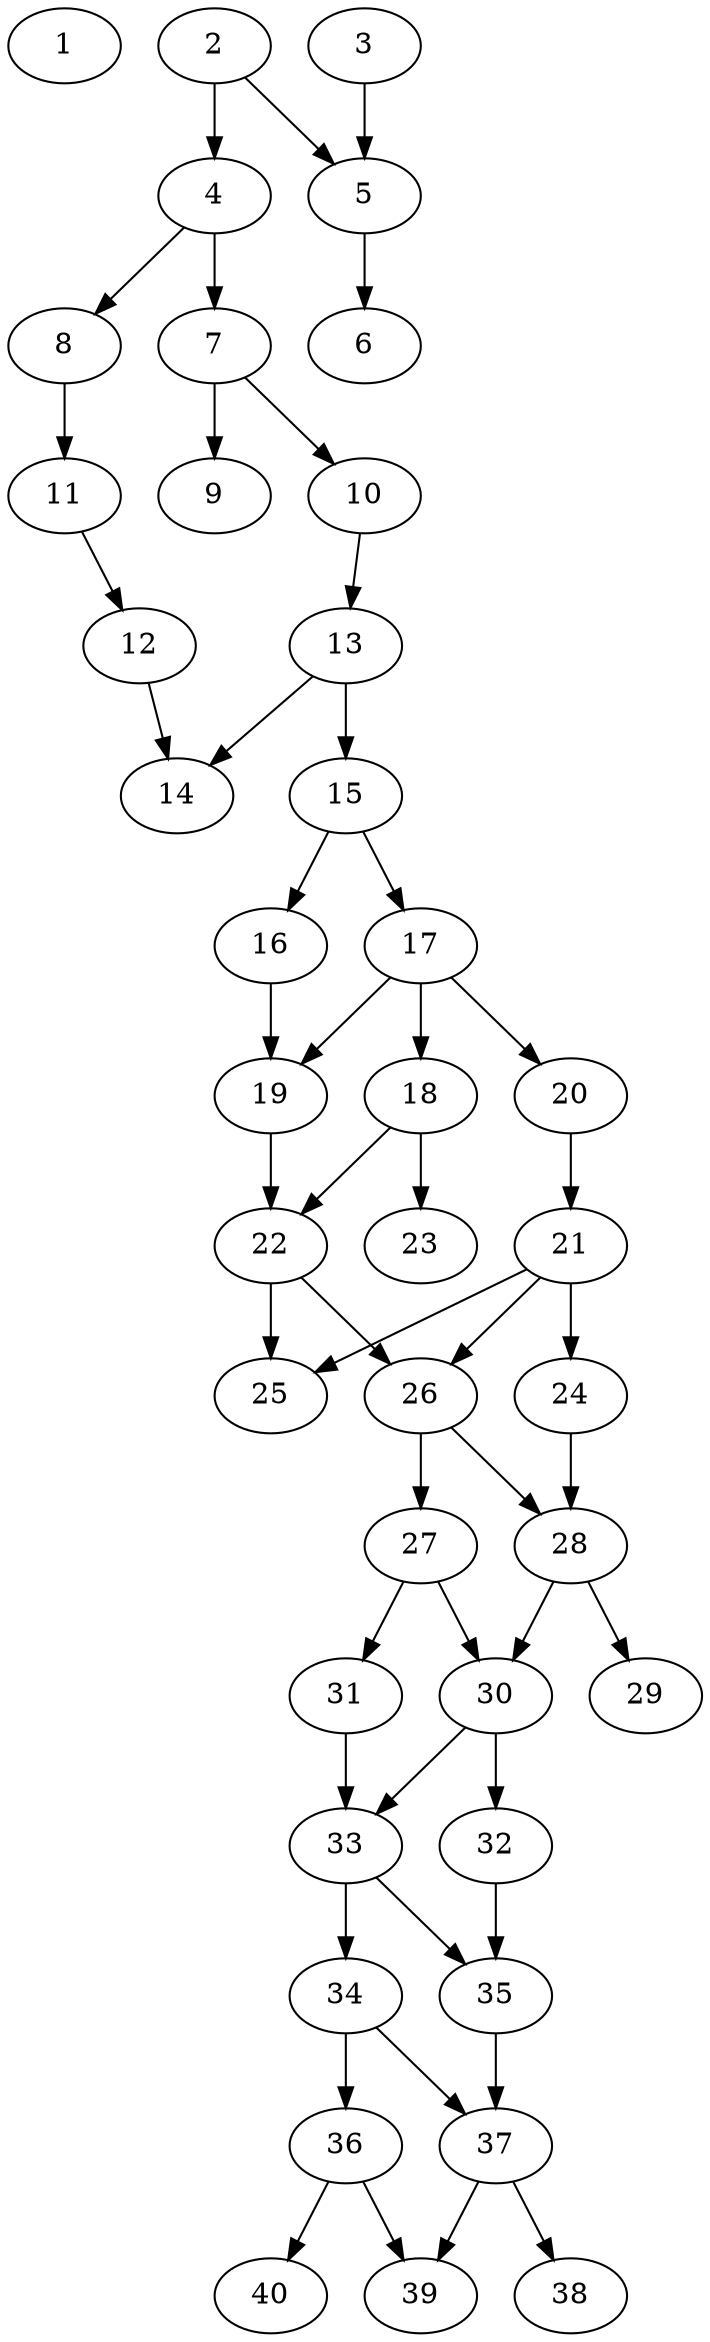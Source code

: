 // DAG automatically generated by daggen at Thu Oct  3 14:06:48 2019
// ./daggen --dot -n 40 --ccr 0.3 --fat 0.3 --regular 0.9 --density 0.6 --mindata 5242880 --maxdata 52428800 
digraph G {
  1 [size="125648213", alpha="0.07", expect_size="37694464"] 
  2 [size="145152000", alpha="0.09", expect_size="43545600"] 
  2 -> 4 [size ="43545600"]
  2 -> 5 [size ="43545600"]
  3 [size="157003093", alpha="0.01", expect_size="47100928"] 
  3 -> 5 [size ="47100928"]
  4 [size="92241920", alpha="0.15", expect_size="27672576"] 
  4 -> 7 [size ="27672576"]
  4 -> 8 [size ="27672576"]
  5 [size="116046507", alpha="0.03", expect_size="34813952"] 
  5 -> 6 [size ="34813952"]
  6 [size="53217280", alpha="0.19", expect_size="15965184"] 
  7 [size="164891307", alpha="0.20", expect_size="49467392"] 
  7 -> 9 [size ="49467392"]
  7 -> 10 [size ="49467392"]
  8 [size="59839147", alpha="0.15", expect_size="17951744"] 
  8 -> 11 [size ="17951744"]
  9 [size="20568747", alpha="0.11", expect_size="6170624"] 
  10 [size="48991573", alpha="0.20", expect_size="14697472"] 
  10 -> 13 [size ="14697472"]
  11 [size="45513387", alpha="0.03", expect_size="13654016"] 
  11 -> 12 [size ="13654016"]
  12 [size="98256213", alpha="0.14", expect_size="29476864"] 
  12 -> 14 [size ="29476864"]
  13 [size="172308480", alpha="0.20", expect_size="51692544"] 
  13 -> 14 [size ="51692544"]
  13 -> 15 [size ="51692544"]
  14 [size="22070613", alpha="0.03", expect_size="6621184"] 
  15 [size="143745707", alpha="0.10", expect_size="43123712"] 
  15 -> 16 [size ="43123712"]
  15 -> 17 [size ="43123712"]
  16 [size="171182080", alpha="0.05", expect_size="51354624"] 
  16 -> 19 [size ="51354624"]
  17 [size="159600640", alpha="0.04", expect_size="47880192"] 
  17 -> 18 [size ="47880192"]
  17 -> 19 [size ="47880192"]
  17 -> 20 [size ="47880192"]
  18 [size="157634560", alpha="0.02", expect_size="47290368"] 
  18 -> 22 [size ="47290368"]
  18 -> 23 [size ="47290368"]
  19 [size="118801067", alpha="0.08", expect_size="35640320"] 
  19 -> 22 [size ="35640320"]
  20 [size="46329173", alpha="0.15", expect_size="13898752"] 
  20 -> 21 [size ="13898752"]
  21 [size="42577920", alpha="0.17", expect_size="12773376"] 
  21 -> 24 [size ="12773376"]
  21 -> 25 [size ="12773376"]
  21 -> 26 [size ="12773376"]
  22 [size="68089173", alpha="0.14", expect_size="20426752"] 
  22 -> 25 [size ="20426752"]
  22 -> 26 [size ="20426752"]
  23 [size="22302720", alpha="0.09", expect_size="6690816"] 
  24 [size="20200107", alpha="0.14", expect_size="6060032"] 
  24 -> 28 [size ="6060032"]
  25 [size="43482453", alpha="0.11", expect_size="13044736"] 
  26 [size="124603733", alpha="0.13", expect_size="37381120"] 
  26 -> 27 [size ="37381120"]
  26 -> 28 [size ="37381120"]
  27 [size="166594560", alpha="0.13", expect_size="49978368"] 
  27 -> 30 [size ="49978368"]
  27 -> 31 [size ="49978368"]
  28 [size="37690027", alpha="0.19", expect_size="11307008"] 
  28 -> 29 [size ="11307008"]
  28 -> 30 [size ="11307008"]
  29 [size="50083840", alpha="0.05", expect_size="15025152"] 
  30 [size="112803840", alpha="0.16", expect_size="33841152"] 
  30 -> 32 [size ="33841152"]
  30 -> 33 [size ="33841152"]
  31 [size="76632747", alpha="0.10", expect_size="22989824"] 
  31 -> 33 [size ="22989824"]
  32 [size="49749333", alpha="0.14", expect_size="14924800"] 
  32 -> 35 [size ="14924800"]
  33 [size="159822507", alpha="0.17", expect_size="47946752"] 
  33 -> 34 [size ="47946752"]
  33 -> 35 [size ="47946752"]
  34 [size="74533547", alpha="0.02", expect_size="22360064"] 
  34 -> 36 [size ="22360064"]
  34 -> 37 [size ="22360064"]
  35 [size="25927680", alpha="0.02", expect_size="7778304"] 
  35 -> 37 [size ="7778304"]
  36 [size="112578560", alpha="0.02", expect_size="33773568"] 
  36 -> 39 [size ="33773568"]
  36 -> 40 [size ="33773568"]
  37 [size="55661227", alpha="0.00", expect_size="16698368"] 
  37 -> 38 [size ="16698368"]
  37 -> 39 [size ="16698368"]
  38 [size="159877120", alpha="0.16", expect_size="47963136"] 
  39 [size="153016320", alpha="0.05", expect_size="45904896"] 
  40 [size="38174720", alpha="0.17", expect_size="11452416"] 
}
